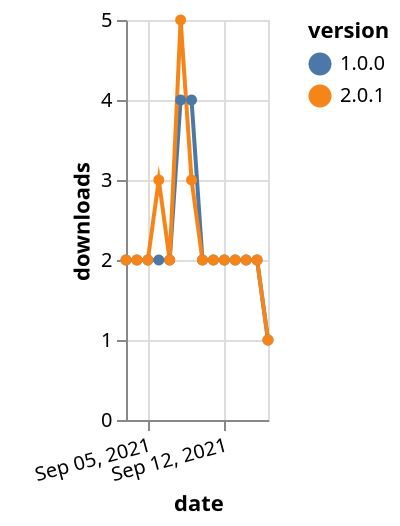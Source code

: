 {"$schema": "https://vega.github.io/schema/vega-lite/v5.json", "description": "A simple bar chart with embedded data.", "data": {"values": [{"date": "2021-09-03", "total": 880, "delta": 2, "version": "1.0.0"}, {"date": "2021-09-04", "total": 882, "delta": 2, "version": "1.0.0"}, {"date": "2021-09-05", "total": 884, "delta": 2, "version": "1.0.0"}, {"date": "2021-09-06", "total": 886, "delta": 2, "version": "1.0.0"}, {"date": "2021-09-07", "total": 888, "delta": 2, "version": "1.0.0"}, {"date": "2021-09-08", "total": 892, "delta": 4, "version": "1.0.0"}, {"date": "2021-09-09", "total": 896, "delta": 4, "version": "1.0.0"}, {"date": "2021-09-10", "total": 898, "delta": 2, "version": "1.0.0"}, {"date": "2021-09-11", "total": 900, "delta": 2, "version": "1.0.0"}, {"date": "2021-09-12", "total": 902, "delta": 2, "version": "1.0.0"}, {"date": "2021-09-13", "total": 904, "delta": 2, "version": "1.0.0"}, {"date": "2021-09-14", "total": 906, "delta": 2, "version": "1.0.0"}, {"date": "2021-09-15", "total": 908, "delta": 2, "version": "1.0.0"}, {"date": "2021-09-16", "total": 909, "delta": 1, "version": "1.0.0"}, {"date": "2021-09-03", "total": 328, "delta": 2, "version": "2.0.1"}, {"date": "2021-09-04", "total": 330, "delta": 2, "version": "2.0.1"}, {"date": "2021-09-05", "total": 332, "delta": 2, "version": "2.0.1"}, {"date": "2021-09-06", "total": 335, "delta": 3, "version": "2.0.1"}, {"date": "2021-09-07", "total": 337, "delta": 2, "version": "2.0.1"}, {"date": "2021-09-08", "total": 342, "delta": 5, "version": "2.0.1"}, {"date": "2021-09-09", "total": 345, "delta": 3, "version": "2.0.1"}, {"date": "2021-09-10", "total": 347, "delta": 2, "version": "2.0.1"}, {"date": "2021-09-11", "total": 349, "delta": 2, "version": "2.0.1"}, {"date": "2021-09-12", "total": 351, "delta": 2, "version": "2.0.1"}, {"date": "2021-09-13", "total": 353, "delta": 2, "version": "2.0.1"}, {"date": "2021-09-14", "total": 355, "delta": 2, "version": "2.0.1"}, {"date": "2021-09-15", "total": 357, "delta": 2, "version": "2.0.1"}, {"date": "2021-09-16", "total": 358, "delta": 1, "version": "2.0.1"}]}, "width": "container", "mark": {"type": "line", "point": {"filled": true}}, "encoding": {"x": {"field": "date", "type": "temporal", "timeUnit": "yearmonthdate", "title": "date", "axis": {"labelAngle": -15}}, "y": {"field": "delta", "type": "quantitative", "title": "downloads"}, "color": {"field": "version", "type": "nominal"}, "tooltip": {"field": "delta"}}}